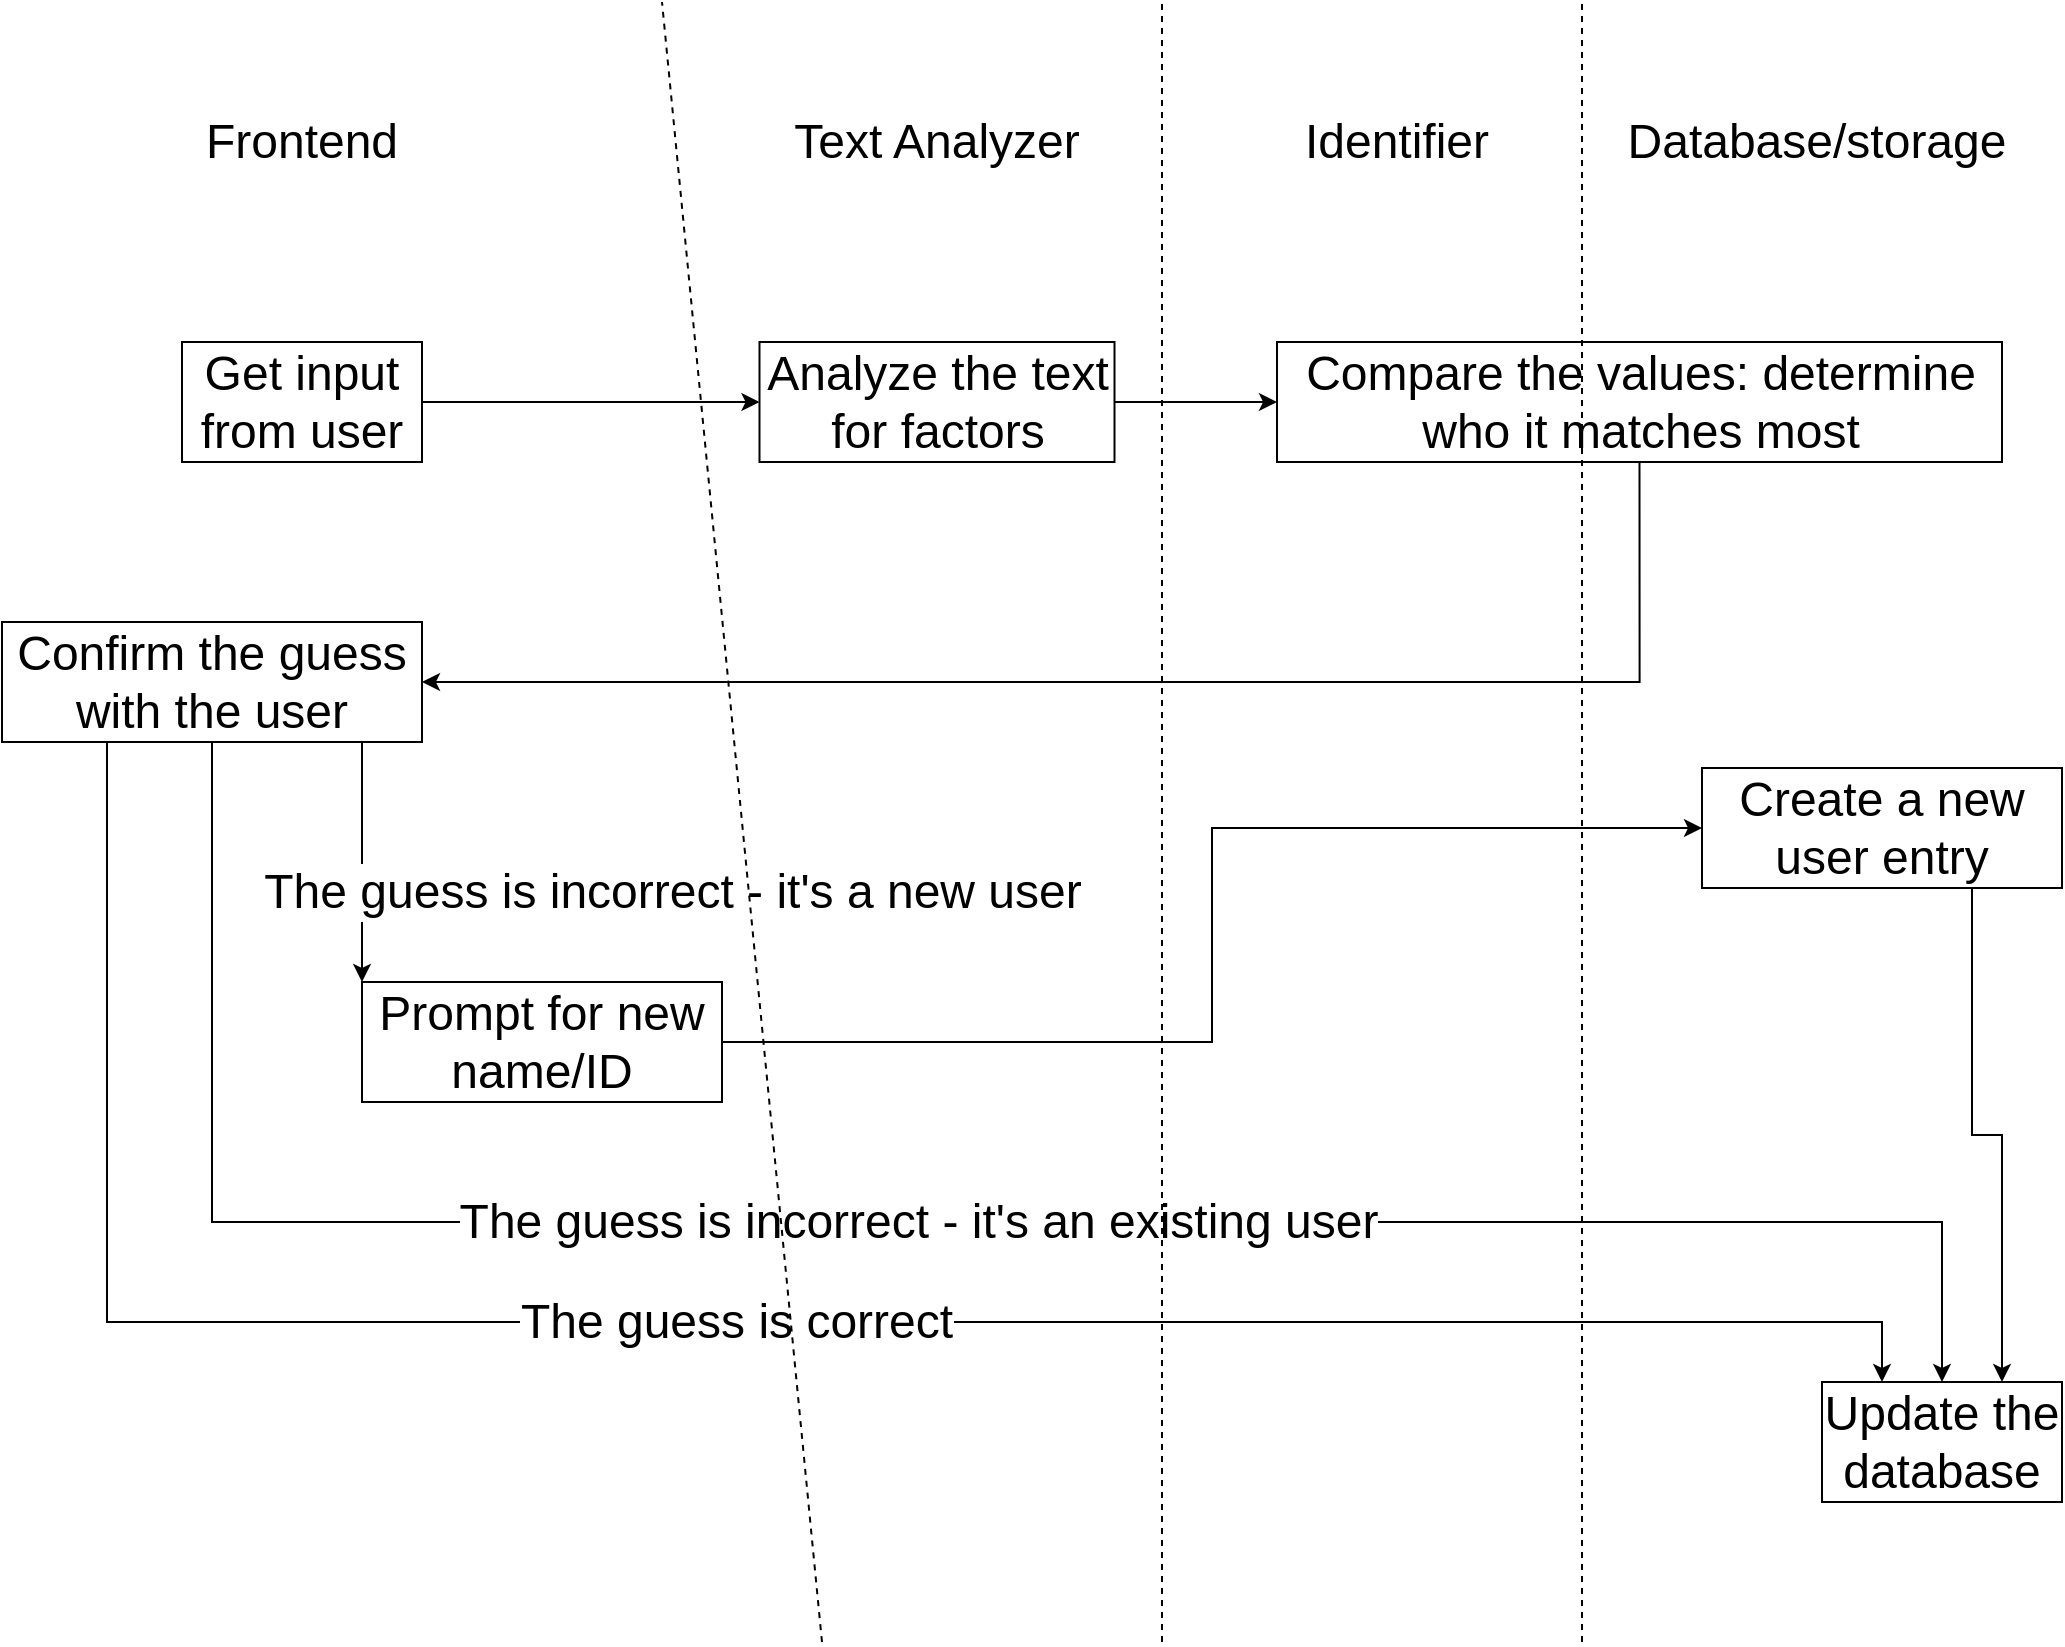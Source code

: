 <mxfile version="13.0.3" type="device"><diagram id="lMcSujnh_APiAG2perR2" name="Page-1"><mxGraphModel dx="1707" dy="987" grid="1" gridSize="10" guides="1" tooltips="1" connect="1" arrows="1" fold="1" page="1" pageScale="1" pageWidth="1169" pageHeight="827" math="0" shadow="0"><root><mxCell id="0"/><mxCell id="1" parent="0"/><mxCell id="txSQgpxjO1GSqibSGy86-5" style="edgeStyle=orthogonalEdgeStyle;rounded=0;orthogonalLoop=1;jettySize=auto;html=1;exitX=1;exitY=0.5;exitDx=0;exitDy=0;entryX=0;entryY=0.5;entryDx=0;entryDy=0;fontSize=24;" edge="1" parent="1" source="txSQgpxjO1GSqibSGy86-1" target="txSQgpxjO1GSqibSGy86-4"><mxGeometry relative="1" as="geometry"/></mxCell><mxCell id="txSQgpxjO1GSqibSGy86-1" value="Get input from user" style="rounded=0;whiteSpace=wrap;html=1;fontSize=24;" vertex="1" parent="1"><mxGeometry x="100" y="170" width="120" height="60" as="geometry"/></mxCell><mxCell id="txSQgpxjO1GSqibSGy86-2" value="Frontend" style="text;html=1;strokeColor=none;fillColor=none;align=center;verticalAlign=middle;whiteSpace=wrap;rounded=0;fontSize=24;" vertex="1" parent="1"><mxGeometry x="95" y="60" width="130" height="20" as="geometry"/></mxCell><mxCell id="txSQgpxjO1GSqibSGy86-3" value="Text Analyzer" style="text;html=1;strokeColor=none;fillColor=none;align=center;verticalAlign=middle;whiteSpace=wrap;rounded=0;fontSize=24;" vertex="1" parent="1"><mxGeometry x="380" y="60" width="195" height="20" as="geometry"/></mxCell><mxCell id="txSQgpxjO1GSqibSGy86-8" style="edgeStyle=orthogonalEdgeStyle;rounded=0;orthogonalLoop=1;jettySize=auto;html=1;exitX=1;exitY=0.5;exitDx=0;exitDy=0;entryX=0;entryY=0.5;entryDx=0;entryDy=0;fontSize=24;" edge="1" parent="1" source="txSQgpxjO1GSqibSGy86-4" target="txSQgpxjO1GSqibSGy86-7"><mxGeometry relative="1" as="geometry"/></mxCell><mxCell id="txSQgpxjO1GSqibSGy86-4" value="&lt;font style=&quot;font-size: 24px;&quot;&gt;Analyze the text for factors&lt;/font&gt;" style="rounded=0;whiteSpace=wrap;html=1;fontSize=24;" vertex="1" parent="1"><mxGeometry x="388.75" y="170" width="177.5" height="60" as="geometry"/></mxCell><mxCell id="txSQgpxjO1GSqibSGy86-6" value="Identifier" style="text;html=1;strokeColor=none;fillColor=none;align=center;verticalAlign=middle;whiteSpace=wrap;rounded=0;fontSize=24;" vertex="1" parent="1"><mxGeometry x="610" y="60" width="195" height="20" as="geometry"/></mxCell><mxCell id="txSQgpxjO1GSqibSGy86-10" style="edgeStyle=orthogonalEdgeStyle;rounded=0;orthogonalLoop=1;jettySize=auto;html=1;exitX=0.5;exitY=1;exitDx=0;exitDy=0;entryX=1;entryY=0.5;entryDx=0;entryDy=0;fontSize=24;" edge="1" parent="1" source="txSQgpxjO1GSqibSGy86-7" target="txSQgpxjO1GSqibSGy86-9"><mxGeometry relative="1" as="geometry"/></mxCell><mxCell id="txSQgpxjO1GSqibSGy86-7" value="&lt;font style=&quot;font-size: 12px&quot;&gt;Compare the values: determine who it matches most&lt;/font&gt;" style="rounded=0;whiteSpace=wrap;html=1;fontSize=24;" vertex="1" parent="1"><mxGeometry x="647.5" y="170" width="362.5" height="60" as="geometry"/></mxCell><mxCell id="txSQgpxjO1GSqibSGy86-11" value="The guess is correct" style="edgeStyle=orthogonalEdgeStyle;rounded=0;orthogonalLoop=1;jettySize=auto;html=1;exitX=0.25;exitY=1;exitDx=0;exitDy=0;fontSize=24;entryX=0.25;entryY=0;entryDx=0;entryDy=0;" edge="1" parent="1" source="txSQgpxjO1GSqibSGy86-9" target="txSQgpxjO1GSqibSGy86-15"><mxGeometry relative="1" as="geometry"><mxPoint x="640" y="500" as="targetPoint"/><Array as="points"><mxPoint x="63" y="660"/><mxPoint x="950" y="660"/></Array></mxGeometry></mxCell><mxCell id="txSQgpxjO1GSqibSGy86-12" value="The guess is incorrect - it's a new user" style="edgeStyle=orthogonalEdgeStyle;rounded=0;orthogonalLoop=1;jettySize=auto;html=1;fontSize=24;exitX=0.75;exitY=1;exitDx=0;exitDy=0;entryX=0;entryY=0;entryDx=0;entryDy=0;" edge="1" parent="1" source="txSQgpxjO1GSqibSGy86-9" target="txSQgpxjO1GSqibSGy86-19"><mxGeometry x="0.355" y="155" relative="1" as="geometry"><mxPoint x="190" y="480" as="targetPoint"/><mxPoint x="40" y="430" as="sourcePoint"/><Array as="points"><mxPoint x="190" y="370"/><mxPoint x="190" y="490"/></Array><mxPoint y="1" as="offset"/></mxGeometry></mxCell><mxCell id="txSQgpxjO1GSqibSGy86-14" value="The guess is incorrect - it's an existing user" style="edgeStyle=orthogonalEdgeStyle;rounded=0;orthogonalLoop=1;jettySize=auto;html=1;exitX=0.5;exitY=1;exitDx=0;exitDy=0;fontSize=24;entryX=0.5;entryY=0;entryDx=0;entryDy=0;" edge="1" parent="1" source="txSQgpxjO1GSqibSGy86-9" target="txSQgpxjO1GSqibSGy86-15"><mxGeometry relative="1" as="geometry"><mxPoint x="730" y="470" as="targetPoint"/><Array as="points"><mxPoint x="160" y="610"/><mxPoint x="930" y="610"/></Array></mxGeometry></mxCell><mxCell id="txSQgpxjO1GSqibSGy86-9" value="&lt;font style=&quot;font-size: 24px;&quot;&gt;Confirm the guess with the user&lt;/font&gt;" style="rounded=0;whiteSpace=wrap;html=1;fontSize=24;" vertex="1" parent="1"><mxGeometry x="10" y="310" width="210" height="60" as="geometry"/></mxCell><mxCell id="txSQgpxjO1GSqibSGy86-17" style="edgeStyle=orthogonalEdgeStyle;rounded=0;orthogonalLoop=1;jettySize=auto;html=1;exitX=0.75;exitY=1;exitDx=0;exitDy=0;entryX=0.75;entryY=0;entryDx=0;entryDy=0;fontSize=24;" edge="1" parent="1" source="txSQgpxjO1GSqibSGy86-13" target="txSQgpxjO1GSqibSGy86-15"><mxGeometry relative="1" as="geometry"/></mxCell><mxCell id="txSQgpxjO1GSqibSGy86-13" value="Create a new user entry" style="rounded=0;whiteSpace=wrap;html=1;fontSize=24;" vertex="1" parent="1"><mxGeometry x="860" y="383" width="180" height="60" as="geometry"/></mxCell><mxCell id="txSQgpxjO1GSqibSGy86-15" value="Update the database" style="rounded=0;whiteSpace=wrap;html=1;fontSize=24;" vertex="1" parent="1"><mxGeometry x="920" y="690" width="120" height="60" as="geometry"/></mxCell><mxCell id="txSQgpxjO1GSqibSGy86-16" value="Database/storage" style="text;html=1;strokeColor=none;fillColor=none;align=center;verticalAlign=middle;whiteSpace=wrap;rounded=0;fontSize=24;" vertex="1" parent="1"><mxGeometry x="820" y="60" width="195" height="20" as="geometry"/></mxCell><mxCell id="txSQgpxjO1GSqibSGy86-18" value="&lt;font style=&quot;font-size: 24px;&quot;&gt;Compare the values: determine who it matches most&lt;/font&gt;" style="rounded=0;whiteSpace=wrap;html=1;fontSize=24;" vertex="1" parent="1"><mxGeometry x="647.5" y="170" width="362.5" height="60" as="geometry"/></mxCell><mxCell id="txSQgpxjO1GSqibSGy86-20" style="edgeStyle=orthogonalEdgeStyle;rounded=0;orthogonalLoop=1;jettySize=auto;html=1;exitX=1;exitY=0.5;exitDx=0;exitDy=0;entryX=0;entryY=0.5;entryDx=0;entryDy=0;fontSize=24;" edge="1" parent="1" source="txSQgpxjO1GSqibSGy86-19" target="txSQgpxjO1GSqibSGy86-13"><mxGeometry relative="1" as="geometry"/></mxCell><mxCell id="txSQgpxjO1GSqibSGy86-19" value="Prompt for new name/ID" style="rounded=0;whiteSpace=wrap;html=1;fontSize=24;" vertex="1" parent="1"><mxGeometry x="190" y="490" width="180" height="60" as="geometry"/></mxCell><mxCell id="txSQgpxjO1GSqibSGy86-21" value="" style="endArrow=none;dashed=1;html=1;fontSize=24;" edge="1" parent="1"><mxGeometry width="50" height="50" relative="1" as="geometry"><mxPoint x="420" y="820" as="sourcePoint"/><mxPoint x="340" as="targetPoint"/></mxGeometry></mxCell><mxCell id="txSQgpxjO1GSqibSGy86-22" value="" style="endArrow=none;dashed=1;html=1;fontSize=24;" edge="1" parent="1"><mxGeometry width="50" height="50" relative="1" as="geometry"><mxPoint x="590" y="820" as="sourcePoint"/><mxPoint x="590" as="targetPoint"/></mxGeometry></mxCell><mxCell id="txSQgpxjO1GSqibSGy86-23" value="" style="endArrow=none;dashed=1;html=1;fontSize=24;" edge="1" parent="1"><mxGeometry width="50" height="50" relative="1" as="geometry"><mxPoint x="800" y="820" as="sourcePoint"/><mxPoint x="800" as="targetPoint"/></mxGeometry></mxCell></root></mxGraphModel></diagram></mxfile>